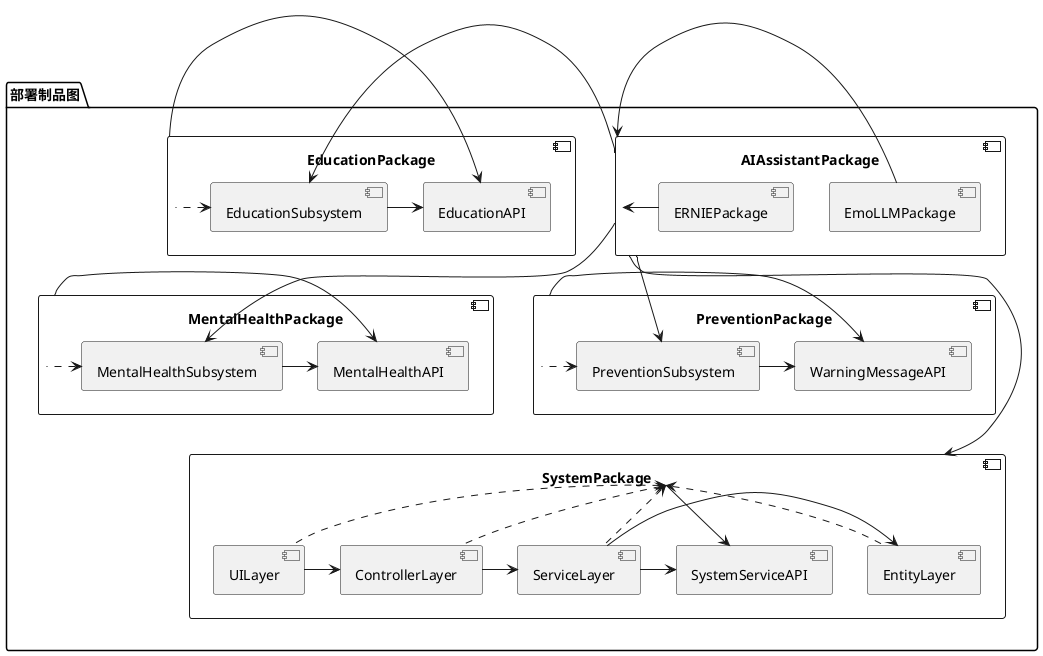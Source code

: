 @startuml

package 部署制品图{
' 定义组件
    component AIAssistantPackage {
      component EmoLLMPackage
      component ERNIEPackage
    }

    component MentalHealthPackage {
      component MentalHealthAPI
      component MentalHealthSubsystem
    }

    component PreventionPackage {
      component WarningMessageAPI
      component PreventionSubsystem
    }

    component EducationPackage {
      component EducationAPI
      component EducationSubsystem
    }

    component SystemPackage {
      component UILayer
      component ControllerLayer
      component ServiceLayer
      component EntityLayer
      component SystemServiceAPI
    }

    ' 定义依赖关系
    AIAssistantPackage --> MentalHealthSubsystem
    AIAssistantPackage --> PreventionSubsystem
    AIAssistantPackage -> EducationSubsystem
    AIAssistantPackage ---> SystemPackage

    EmoLLMPackage -> AIAssistantPackage
    ERNIEPackage -> AIAssistantPackage

    UILayer -> ControllerLayer
    ControllerLayer -> ServiceLayer
    ServiceLayer -> EntityLayer

    MentalHealthSubsystem -> MentalHealthAPI
    PreventionSubsystem -> WarningMessageAPI
    EducationSubsystem -> EducationAPI
    SystemPackage -> SystemServiceAPI

    ' 定义接口实现
    MentalHealthPackage -> MentalHealthAPI
    PreventionPackage -> WarningMessageAPI
    EducationPackage -> EducationAPI
    ServiceLayer -> SystemServiceAPI

    ' 定义边界
    SystemPackage <. UILayer
    SystemPackage <.. ControllerLayer
    SystemPackage <.. ServiceLayer
    SystemPackage <.. EntityLayer

    ' 定义子系统边界
    MentalHealthSubsystem <. MentalHealthPackage
    PreventionSubsystem <. PreventionPackage
    EducationSubsystem <. EducationPackage
}
@enduml
